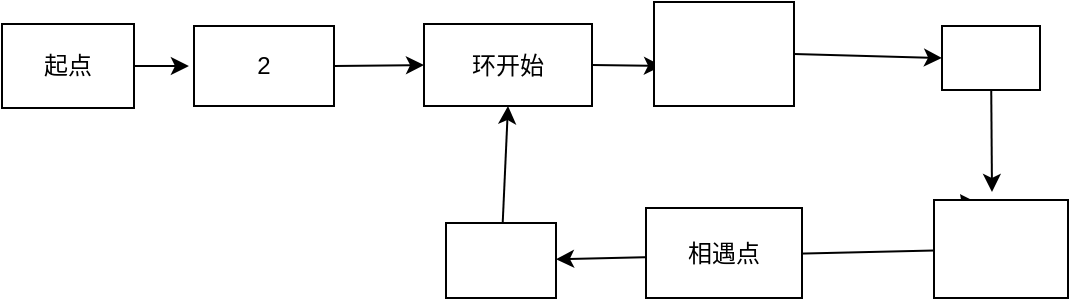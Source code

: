 <mxfile>
    <diagram id="bytuuIN4zGESrUFpgr6v" name="第 1 页">
        <mxGraphModel dx="583" dy="216" grid="0" gridSize="10" guides="1" tooltips="1" connect="1" arrows="1" fold="1" page="0" pageScale="1" pageWidth="827" pageHeight="1169" math="0" shadow="0">
            <root>
                <mxCell id="0"/>
                <mxCell id="1" parent="0"/>
                <mxCell id="5" style="edgeStyle=none;html=1;exitX=1;exitY=0.5;exitDx=0;exitDy=0;" parent="1" source="2" edge="1">
                    <mxGeometry relative="1" as="geometry">
                        <mxPoint x="139.454" y="176" as="targetPoint"/>
                    </mxGeometry>
                </mxCell>
                <mxCell id="2" value="起点" style="rounded=0;whiteSpace=wrap;html=1;" parent="1" vertex="1">
                    <mxGeometry x="46" y="155" width="66" height="42" as="geometry"/>
                </mxCell>
                <mxCell id="6" style="edgeStyle=none;html=1;exitX=1;exitY=0.5;exitDx=0;exitDy=0;entryX=0;entryY=0.5;entryDx=0;entryDy=0;" parent="1" source="3" target="4" edge="1">
                    <mxGeometry relative="1" as="geometry"/>
                </mxCell>
                <mxCell id="3" value="2" style="rounded=0;whiteSpace=wrap;html=1;" parent="1" vertex="1">
                    <mxGeometry x="142" y="156" width="70" height="40" as="geometry"/>
                </mxCell>
                <mxCell id="10" style="edgeStyle=none;html=1;exitX=1;exitY=0.5;exitDx=0;exitDy=0;" parent="1" source="4" edge="1">
                    <mxGeometry relative="1" as="geometry">
                        <mxPoint x="376" y="176" as="targetPoint"/>
                    </mxGeometry>
                </mxCell>
                <mxCell id="4" value="环开始" style="rounded=0;whiteSpace=wrap;html=1;" parent="1" vertex="1">
                    <mxGeometry x="257" y="155" width="84" height="41" as="geometry"/>
                </mxCell>
                <mxCell id="11" style="edgeStyle=none;html=1;exitX=1;exitY=0.5;exitDx=0;exitDy=0;entryX=0;entryY=0.5;entryDx=0;entryDy=0;" parent="1" source="8" target="9" edge="1">
                    <mxGeometry relative="1" as="geometry"/>
                </mxCell>
                <mxCell id="8" value="" style="rounded=0;whiteSpace=wrap;html=1;" parent="1" vertex="1">
                    <mxGeometry x="372" y="144" width="70" height="52" as="geometry"/>
                </mxCell>
                <mxCell id="14" style="edgeStyle=none;html=1;" parent="1" source="9" edge="1">
                    <mxGeometry relative="1" as="geometry">
                        <mxPoint x="541" y="239" as="targetPoint"/>
                    </mxGeometry>
                </mxCell>
                <mxCell id="9" value="" style="rounded=0;whiteSpace=wrap;html=1;" parent="1" vertex="1">
                    <mxGeometry x="516" y="156" width="49" height="32" as="geometry"/>
                </mxCell>
                <mxCell id="13" style="edgeStyle=none;html=1;" parent="1" source="12" edge="1">
                    <mxGeometry relative="1" as="geometry">
                        <mxPoint x="525" y="240" as="targetPoint"/>
                    </mxGeometry>
                </mxCell>
                <mxCell id="16" style="edgeStyle=none;html=1;" parent="1" source="12" target="17" edge="1">
                    <mxGeometry relative="1" as="geometry">
                        <mxPoint x="448.25" y="267.5" as="targetPoint"/>
                    </mxGeometry>
                </mxCell>
                <mxCell id="12" value="" style="rounded=0;whiteSpace=wrap;html=1;" parent="1" vertex="1">
                    <mxGeometry x="512" y="243" width="67" height="49" as="geometry"/>
                </mxCell>
                <mxCell id="15" value="相遇点" style="rounded=0;whiteSpace=wrap;html=1;" parent="1" vertex="1">
                    <mxGeometry x="368" y="247" width="78" height="45" as="geometry"/>
                </mxCell>
                <mxCell id="18" style="edgeStyle=none;html=1;entryX=0.5;entryY=1;entryDx=0;entryDy=0;" parent="1" source="17" target="4" edge="1">
                    <mxGeometry relative="1" as="geometry"/>
                </mxCell>
                <mxCell id="17" value="" style="rounded=0;whiteSpace=wrap;html=1;" parent="1" vertex="1">
                    <mxGeometry x="268" y="254.5" width="55" height="37.5" as="geometry"/>
                </mxCell>
            </root>
        </mxGraphModel>
    </diagram>
</mxfile>